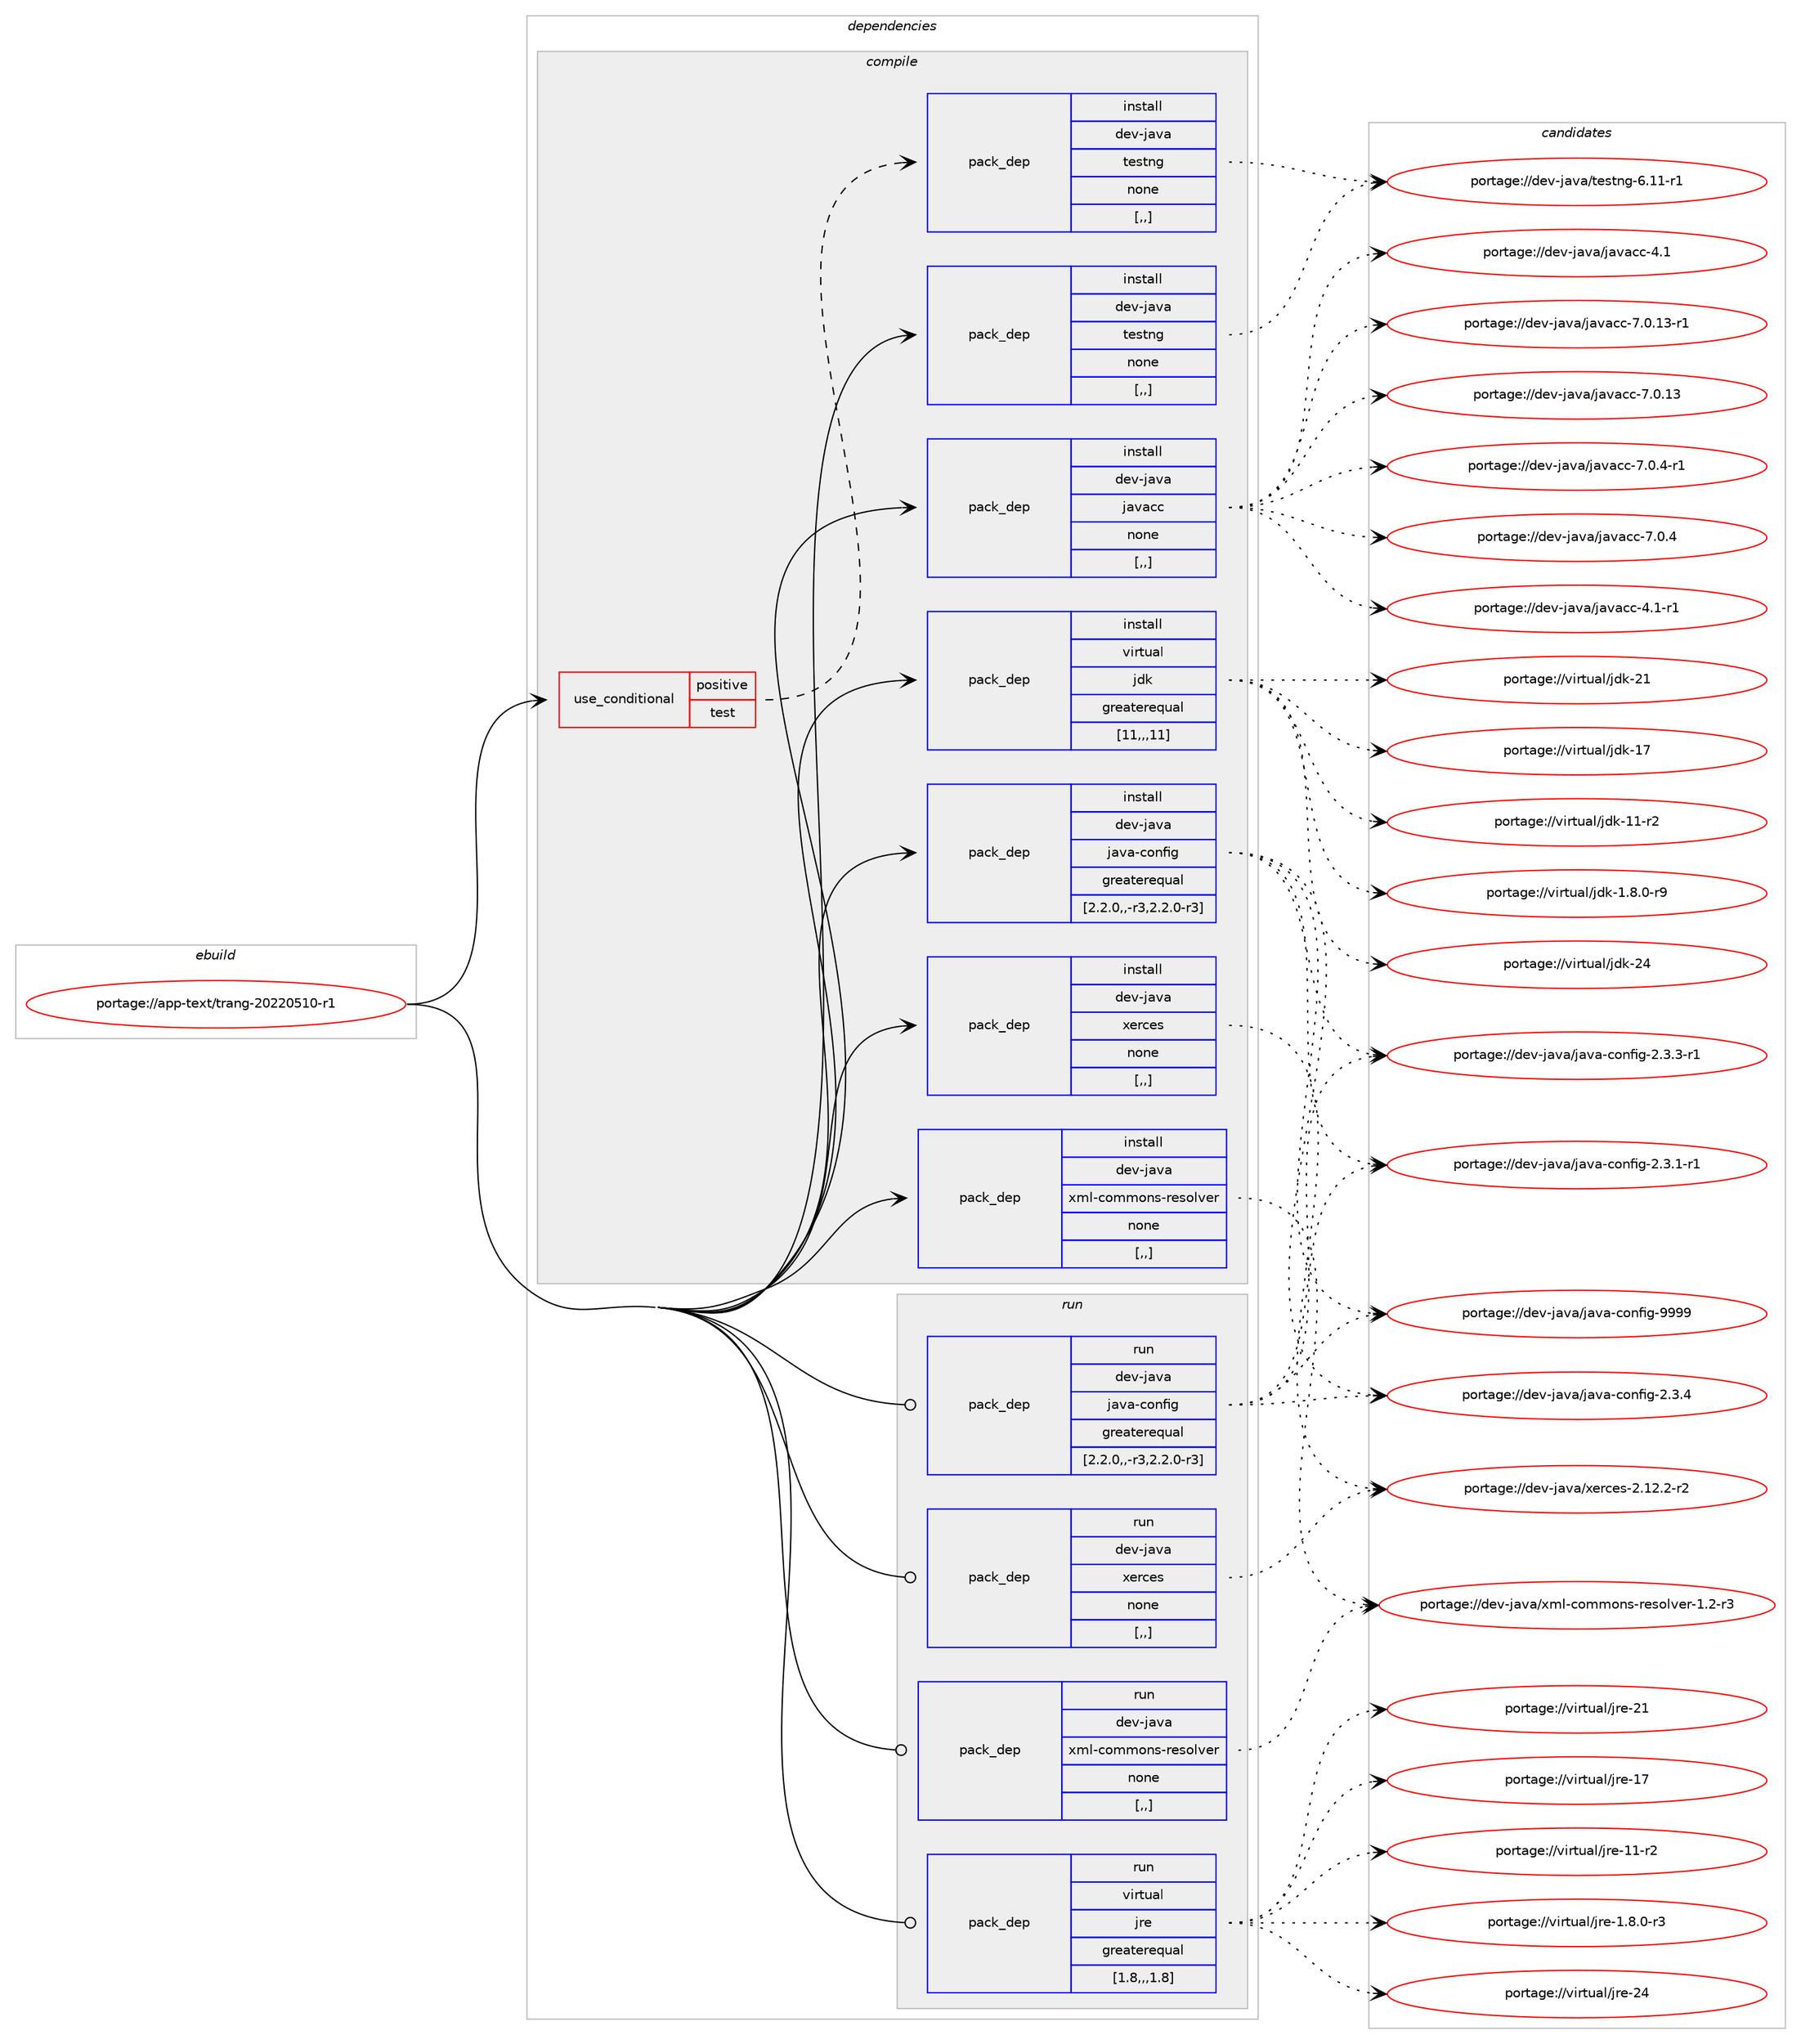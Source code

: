 digraph prolog {

# *************
# Graph options
# *************

newrank=true;
concentrate=true;
compound=true;
graph [rankdir=LR,fontname=Helvetica,fontsize=10,ranksep=1.5];#, ranksep=2.5, nodesep=0.2];
edge  [arrowhead=vee];
node  [fontname=Helvetica,fontsize=10];

# **********
# The ebuild
# **********

subgraph cluster_leftcol {
color=gray;
label=<<i>ebuild</i>>;
id [label="portage://app-text/trang-20220510-r1", color=red, width=4, href="../app-text/trang-20220510-r1.svg"];
}

# ****************
# The dependencies
# ****************

subgraph cluster_midcol {
color=gray;
label=<<i>dependencies</i>>;
subgraph cluster_compile {
fillcolor="#eeeeee";
style=filled;
label=<<i>compile</i>>;
subgraph cond16263 {
dependency60468 [label=<<TABLE BORDER="0" CELLBORDER="1" CELLSPACING="0" CELLPADDING="4"><TR><TD ROWSPAN="3" CELLPADDING="10">use_conditional</TD></TR><TR><TD>positive</TD></TR><TR><TD>test</TD></TR></TABLE>>, shape=none, color=red];
subgraph pack43687 {
dependency60469 [label=<<TABLE BORDER="0" CELLBORDER="1" CELLSPACING="0" CELLPADDING="4" WIDTH="220"><TR><TD ROWSPAN="6" CELLPADDING="30">pack_dep</TD></TR><TR><TD WIDTH="110">install</TD></TR><TR><TD>dev-java</TD></TR><TR><TD>testng</TD></TR><TR><TD>none</TD></TR><TR><TD>[,,]</TD></TR></TABLE>>, shape=none, color=blue];
}
dependency60468:e -> dependency60469:w [weight=20,style="dashed",arrowhead="vee"];
}
id:e -> dependency60468:w [weight=20,style="solid",arrowhead="vee"];
subgraph pack43688 {
dependency60470 [label=<<TABLE BORDER="0" CELLBORDER="1" CELLSPACING="0" CELLPADDING="4" WIDTH="220"><TR><TD ROWSPAN="6" CELLPADDING="30">pack_dep</TD></TR><TR><TD WIDTH="110">install</TD></TR><TR><TD>dev-java</TD></TR><TR><TD>java-config</TD></TR><TR><TD>greaterequal</TD></TR><TR><TD>[2.2.0,,-r3,2.2.0-r3]</TD></TR></TABLE>>, shape=none, color=blue];
}
id:e -> dependency60470:w [weight=20,style="solid",arrowhead="vee"];
subgraph pack43689 {
dependency60471 [label=<<TABLE BORDER="0" CELLBORDER="1" CELLSPACING="0" CELLPADDING="4" WIDTH="220"><TR><TD ROWSPAN="6" CELLPADDING="30">pack_dep</TD></TR><TR><TD WIDTH="110">install</TD></TR><TR><TD>dev-java</TD></TR><TR><TD>javacc</TD></TR><TR><TD>none</TD></TR><TR><TD>[,,]</TD></TR></TABLE>>, shape=none, color=blue];
}
id:e -> dependency60471:w [weight=20,style="solid",arrowhead="vee"];
subgraph pack43690 {
dependency60472 [label=<<TABLE BORDER="0" CELLBORDER="1" CELLSPACING="0" CELLPADDING="4" WIDTH="220"><TR><TD ROWSPAN="6" CELLPADDING="30">pack_dep</TD></TR><TR><TD WIDTH="110">install</TD></TR><TR><TD>dev-java</TD></TR><TR><TD>testng</TD></TR><TR><TD>none</TD></TR><TR><TD>[,,]</TD></TR></TABLE>>, shape=none, color=blue];
}
id:e -> dependency60472:w [weight=20,style="solid",arrowhead="vee"];
subgraph pack43691 {
dependency60473 [label=<<TABLE BORDER="0" CELLBORDER="1" CELLSPACING="0" CELLPADDING="4" WIDTH="220"><TR><TD ROWSPAN="6" CELLPADDING="30">pack_dep</TD></TR><TR><TD WIDTH="110">install</TD></TR><TR><TD>dev-java</TD></TR><TR><TD>xerces</TD></TR><TR><TD>none</TD></TR><TR><TD>[,,]</TD></TR></TABLE>>, shape=none, color=blue];
}
id:e -> dependency60473:w [weight=20,style="solid",arrowhead="vee"];
subgraph pack43692 {
dependency60474 [label=<<TABLE BORDER="0" CELLBORDER="1" CELLSPACING="0" CELLPADDING="4" WIDTH="220"><TR><TD ROWSPAN="6" CELLPADDING="30">pack_dep</TD></TR><TR><TD WIDTH="110">install</TD></TR><TR><TD>dev-java</TD></TR><TR><TD>xml-commons-resolver</TD></TR><TR><TD>none</TD></TR><TR><TD>[,,]</TD></TR></TABLE>>, shape=none, color=blue];
}
id:e -> dependency60474:w [weight=20,style="solid",arrowhead="vee"];
subgraph pack43693 {
dependency60475 [label=<<TABLE BORDER="0" CELLBORDER="1" CELLSPACING="0" CELLPADDING="4" WIDTH="220"><TR><TD ROWSPAN="6" CELLPADDING="30">pack_dep</TD></TR><TR><TD WIDTH="110">install</TD></TR><TR><TD>virtual</TD></TR><TR><TD>jdk</TD></TR><TR><TD>greaterequal</TD></TR><TR><TD>[11,,,11]</TD></TR></TABLE>>, shape=none, color=blue];
}
id:e -> dependency60475:w [weight=20,style="solid",arrowhead="vee"];
}
subgraph cluster_compileandrun {
fillcolor="#eeeeee";
style=filled;
label=<<i>compile and run</i>>;
}
subgraph cluster_run {
fillcolor="#eeeeee";
style=filled;
label=<<i>run</i>>;
subgraph pack43694 {
dependency60476 [label=<<TABLE BORDER="0" CELLBORDER="1" CELLSPACING="0" CELLPADDING="4" WIDTH="220"><TR><TD ROWSPAN="6" CELLPADDING="30">pack_dep</TD></TR><TR><TD WIDTH="110">run</TD></TR><TR><TD>dev-java</TD></TR><TR><TD>java-config</TD></TR><TR><TD>greaterequal</TD></TR><TR><TD>[2.2.0,,-r3,2.2.0-r3]</TD></TR></TABLE>>, shape=none, color=blue];
}
id:e -> dependency60476:w [weight=20,style="solid",arrowhead="odot"];
subgraph pack43695 {
dependency60477 [label=<<TABLE BORDER="0" CELLBORDER="1" CELLSPACING="0" CELLPADDING="4" WIDTH="220"><TR><TD ROWSPAN="6" CELLPADDING="30">pack_dep</TD></TR><TR><TD WIDTH="110">run</TD></TR><TR><TD>dev-java</TD></TR><TR><TD>xerces</TD></TR><TR><TD>none</TD></TR><TR><TD>[,,]</TD></TR></TABLE>>, shape=none, color=blue];
}
id:e -> dependency60477:w [weight=20,style="solid",arrowhead="odot"];
subgraph pack43696 {
dependency60478 [label=<<TABLE BORDER="0" CELLBORDER="1" CELLSPACING="0" CELLPADDING="4" WIDTH="220"><TR><TD ROWSPAN="6" CELLPADDING="30">pack_dep</TD></TR><TR><TD WIDTH="110">run</TD></TR><TR><TD>dev-java</TD></TR><TR><TD>xml-commons-resolver</TD></TR><TR><TD>none</TD></TR><TR><TD>[,,]</TD></TR></TABLE>>, shape=none, color=blue];
}
id:e -> dependency60478:w [weight=20,style="solid",arrowhead="odot"];
subgraph pack43697 {
dependency60479 [label=<<TABLE BORDER="0" CELLBORDER="1" CELLSPACING="0" CELLPADDING="4" WIDTH="220"><TR><TD ROWSPAN="6" CELLPADDING="30">pack_dep</TD></TR><TR><TD WIDTH="110">run</TD></TR><TR><TD>virtual</TD></TR><TR><TD>jre</TD></TR><TR><TD>greaterequal</TD></TR><TR><TD>[1.8,,,1.8]</TD></TR></TABLE>>, shape=none, color=blue];
}
id:e -> dependency60479:w [weight=20,style="solid",arrowhead="odot"];
}
}

# **************
# The candidates
# **************

subgraph cluster_choices {
rank=same;
color=gray;
label=<<i>candidates</i>>;

subgraph choice43687 {
color=black;
nodesep=1;
choice1001011184510697118974711610111511611010345544649494511449 [label="portage://dev-java/testng-6.11-r1", color=red, width=4,href="../dev-java/testng-6.11-r1.svg"];
dependency60469:e -> choice1001011184510697118974711610111511611010345544649494511449:w [style=dotted,weight="100"];
}
subgraph choice43688 {
color=black;
nodesep=1;
choice10010111845106971189747106971189745991111101021051034557575757 [label="portage://dev-java/java-config-9999", color=red, width=4,href="../dev-java/java-config-9999.svg"];
choice1001011184510697118974710697118974599111110102105103455046514652 [label="portage://dev-java/java-config-2.3.4", color=red, width=4,href="../dev-java/java-config-2.3.4.svg"];
choice10010111845106971189747106971189745991111101021051034550465146514511449 [label="portage://dev-java/java-config-2.3.3-r1", color=red, width=4,href="../dev-java/java-config-2.3.3-r1.svg"];
choice10010111845106971189747106971189745991111101021051034550465146494511449 [label="portage://dev-java/java-config-2.3.1-r1", color=red, width=4,href="../dev-java/java-config-2.3.1-r1.svg"];
dependency60470:e -> choice10010111845106971189747106971189745991111101021051034557575757:w [style=dotted,weight="100"];
dependency60470:e -> choice1001011184510697118974710697118974599111110102105103455046514652:w [style=dotted,weight="100"];
dependency60470:e -> choice10010111845106971189747106971189745991111101021051034550465146514511449:w [style=dotted,weight="100"];
dependency60470:e -> choice10010111845106971189747106971189745991111101021051034550465146494511449:w [style=dotted,weight="100"];
}
subgraph choice43689 {
color=black;
nodesep=1;
choice1001011184510697118974710697118979999455546484649514511449 [label="portage://dev-java/javacc-7.0.13-r1", color=red, width=4,href="../dev-java/javacc-7.0.13-r1.svg"];
choice100101118451069711897471069711897999945554648464951 [label="portage://dev-java/javacc-7.0.13", color=red, width=4,href="../dev-java/javacc-7.0.13.svg"];
choice10010111845106971189747106971189799994555464846524511449 [label="portage://dev-java/javacc-7.0.4-r1", color=red, width=4,href="../dev-java/javacc-7.0.4-r1.svg"];
choice1001011184510697118974710697118979999455546484652 [label="portage://dev-java/javacc-7.0.4", color=red, width=4,href="../dev-java/javacc-7.0.4.svg"];
choice1001011184510697118974710697118979999455246494511449 [label="portage://dev-java/javacc-4.1-r1", color=red, width=4,href="../dev-java/javacc-4.1-r1.svg"];
choice100101118451069711897471069711897999945524649 [label="portage://dev-java/javacc-4.1", color=red, width=4,href="../dev-java/javacc-4.1.svg"];
dependency60471:e -> choice1001011184510697118974710697118979999455546484649514511449:w [style=dotted,weight="100"];
dependency60471:e -> choice100101118451069711897471069711897999945554648464951:w [style=dotted,weight="100"];
dependency60471:e -> choice10010111845106971189747106971189799994555464846524511449:w [style=dotted,weight="100"];
dependency60471:e -> choice1001011184510697118974710697118979999455546484652:w [style=dotted,weight="100"];
dependency60471:e -> choice1001011184510697118974710697118979999455246494511449:w [style=dotted,weight="100"];
dependency60471:e -> choice100101118451069711897471069711897999945524649:w [style=dotted,weight="100"];
}
subgraph choice43690 {
color=black;
nodesep=1;
choice1001011184510697118974711610111511611010345544649494511449 [label="portage://dev-java/testng-6.11-r1", color=red, width=4,href="../dev-java/testng-6.11-r1.svg"];
dependency60472:e -> choice1001011184510697118974711610111511611010345544649494511449:w [style=dotted,weight="100"];
}
subgraph choice43691 {
color=black;
nodesep=1;
choice1001011184510697118974712010111499101115455046495046504511450 [label="portage://dev-java/xerces-2.12.2-r2", color=red, width=4,href="../dev-java/xerces-2.12.2-r2.svg"];
dependency60473:e -> choice1001011184510697118974712010111499101115455046495046504511450:w [style=dotted,weight="100"];
}
subgraph choice43692 {
color=black;
nodesep=1;
choice10010111845106971189747120109108459911110910911111011545114101115111108118101114454946504511451 [label="portage://dev-java/xml-commons-resolver-1.2-r3", color=red, width=4,href="../dev-java/xml-commons-resolver-1.2-r3.svg"];
dependency60474:e -> choice10010111845106971189747120109108459911110910911111011545114101115111108118101114454946504511451:w [style=dotted,weight="100"];
}
subgraph choice43693 {
color=black;
nodesep=1;
choice1181051141161179710847106100107455052 [label="portage://virtual/jdk-24", color=red, width=4,href="../virtual/jdk-24.svg"];
choice1181051141161179710847106100107455049 [label="portage://virtual/jdk-21", color=red, width=4,href="../virtual/jdk-21.svg"];
choice1181051141161179710847106100107454955 [label="portage://virtual/jdk-17", color=red, width=4,href="../virtual/jdk-17.svg"];
choice11810511411611797108471061001074549494511450 [label="portage://virtual/jdk-11-r2", color=red, width=4,href="../virtual/jdk-11-r2.svg"];
choice11810511411611797108471061001074549465646484511457 [label="portage://virtual/jdk-1.8.0-r9", color=red, width=4,href="../virtual/jdk-1.8.0-r9.svg"];
dependency60475:e -> choice1181051141161179710847106100107455052:w [style=dotted,weight="100"];
dependency60475:e -> choice1181051141161179710847106100107455049:w [style=dotted,weight="100"];
dependency60475:e -> choice1181051141161179710847106100107454955:w [style=dotted,weight="100"];
dependency60475:e -> choice11810511411611797108471061001074549494511450:w [style=dotted,weight="100"];
dependency60475:e -> choice11810511411611797108471061001074549465646484511457:w [style=dotted,weight="100"];
}
subgraph choice43694 {
color=black;
nodesep=1;
choice10010111845106971189747106971189745991111101021051034557575757 [label="portage://dev-java/java-config-9999", color=red, width=4,href="../dev-java/java-config-9999.svg"];
choice1001011184510697118974710697118974599111110102105103455046514652 [label="portage://dev-java/java-config-2.3.4", color=red, width=4,href="../dev-java/java-config-2.3.4.svg"];
choice10010111845106971189747106971189745991111101021051034550465146514511449 [label="portage://dev-java/java-config-2.3.3-r1", color=red, width=4,href="../dev-java/java-config-2.3.3-r1.svg"];
choice10010111845106971189747106971189745991111101021051034550465146494511449 [label="portage://dev-java/java-config-2.3.1-r1", color=red, width=4,href="../dev-java/java-config-2.3.1-r1.svg"];
dependency60476:e -> choice10010111845106971189747106971189745991111101021051034557575757:w [style=dotted,weight="100"];
dependency60476:e -> choice1001011184510697118974710697118974599111110102105103455046514652:w [style=dotted,weight="100"];
dependency60476:e -> choice10010111845106971189747106971189745991111101021051034550465146514511449:w [style=dotted,weight="100"];
dependency60476:e -> choice10010111845106971189747106971189745991111101021051034550465146494511449:w [style=dotted,weight="100"];
}
subgraph choice43695 {
color=black;
nodesep=1;
choice1001011184510697118974712010111499101115455046495046504511450 [label="portage://dev-java/xerces-2.12.2-r2", color=red, width=4,href="../dev-java/xerces-2.12.2-r2.svg"];
dependency60477:e -> choice1001011184510697118974712010111499101115455046495046504511450:w [style=dotted,weight="100"];
}
subgraph choice43696 {
color=black;
nodesep=1;
choice10010111845106971189747120109108459911110910911111011545114101115111108118101114454946504511451 [label="portage://dev-java/xml-commons-resolver-1.2-r3", color=red, width=4,href="../dev-java/xml-commons-resolver-1.2-r3.svg"];
dependency60478:e -> choice10010111845106971189747120109108459911110910911111011545114101115111108118101114454946504511451:w [style=dotted,weight="100"];
}
subgraph choice43697 {
color=black;
nodesep=1;
choice1181051141161179710847106114101455052 [label="portage://virtual/jre-24", color=red, width=4,href="../virtual/jre-24.svg"];
choice1181051141161179710847106114101455049 [label="portage://virtual/jre-21", color=red, width=4,href="../virtual/jre-21.svg"];
choice1181051141161179710847106114101454955 [label="portage://virtual/jre-17", color=red, width=4,href="../virtual/jre-17.svg"];
choice11810511411611797108471061141014549494511450 [label="portage://virtual/jre-11-r2", color=red, width=4,href="../virtual/jre-11-r2.svg"];
choice11810511411611797108471061141014549465646484511451 [label="portage://virtual/jre-1.8.0-r3", color=red, width=4,href="../virtual/jre-1.8.0-r3.svg"];
dependency60479:e -> choice1181051141161179710847106114101455052:w [style=dotted,weight="100"];
dependency60479:e -> choice1181051141161179710847106114101455049:w [style=dotted,weight="100"];
dependency60479:e -> choice1181051141161179710847106114101454955:w [style=dotted,weight="100"];
dependency60479:e -> choice11810511411611797108471061141014549494511450:w [style=dotted,weight="100"];
dependency60479:e -> choice11810511411611797108471061141014549465646484511451:w [style=dotted,weight="100"];
}
}

}
